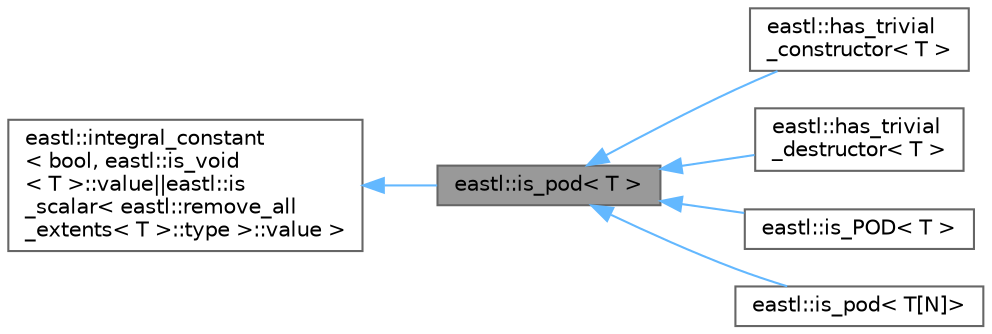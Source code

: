 digraph "eastl::is_pod&lt; T &gt;"
{
 // LATEX_PDF_SIZE
  bgcolor="transparent";
  edge [fontname=Helvetica,fontsize=10,labelfontname=Helvetica,labelfontsize=10];
  node [fontname=Helvetica,fontsize=10,shape=box,height=0.2,width=0.4];
  rankdir="LR";
  Node1 [id="Node000001",label="eastl::is_pod\< T \>",height=0.2,width=0.4,color="gray40", fillcolor="grey60", style="filled", fontcolor="black",tooltip=" "];
  Node2 -> Node1 [id="edge1_Node000001_Node000002",dir="back",color="steelblue1",style="solid",tooltip=" "];
  Node2 [id="Node000002",label="eastl::integral_constant\l\< bool, eastl::is_void\l\< T \>::value\|\|eastl::is\l_scalar\< eastl::remove_all\l_extents\< T \>::type \>::value \>",height=0.2,width=0.4,color="gray40", fillcolor="white", style="filled",URL="$structeastl_1_1integral__constant.html",tooltip=" "];
  Node1 -> Node3 [id="edge2_Node000001_Node000003",dir="back",color="steelblue1",style="solid",tooltip=" "];
  Node3 [id="Node000003",label="eastl::has_trivial\l_constructor\< T \>",height=0.2,width=0.4,color="gray40", fillcolor="white", style="filled",URL="$structeastl_1_1has__trivial__constructor.html",tooltip=" "];
  Node1 -> Node4 [id="edge3_Node000001_Node000004",dir="back",color="steelblue1",style="solid",tooltip=" "];
  Node4 [id="Node000004",label="eastl::has_trivial\l_destructor\< T \>",height=0.2,width=0.4,color="gray40", fillcolor="white", style="filled",URL="$structeastl_1_1has__trivial__destructor.html",tooltip=" "];
  Node1 -> Node5 [id="edge4_Node000001_Node000005",dir="back",color="steelblue1",style="solid",tooltip=" "];
  Node5 [id="Node000005",label="eastl::is_POD\< T \>",height=0.2,width=0.4,color="gray40", fillcolor="white", style="filled",URL="$structeastl_1_1is___p_o_d.html",tooltip=" "];
  Node1 -> Node6 [id="edge5_Node000001_Node000006",dir="back",color="steelblue1",style="solid",tooltip=" "];
  Node6 [id="Node000006",label="eastl::is_pod\< T[N]\>",height=0.2,width=0.4,color="gray40", fillcolor="white", style="filled",URL="$structeastl_1_1is__pod_3_01_t_0f_n_0e_4.html",tooltip=" "];
}
